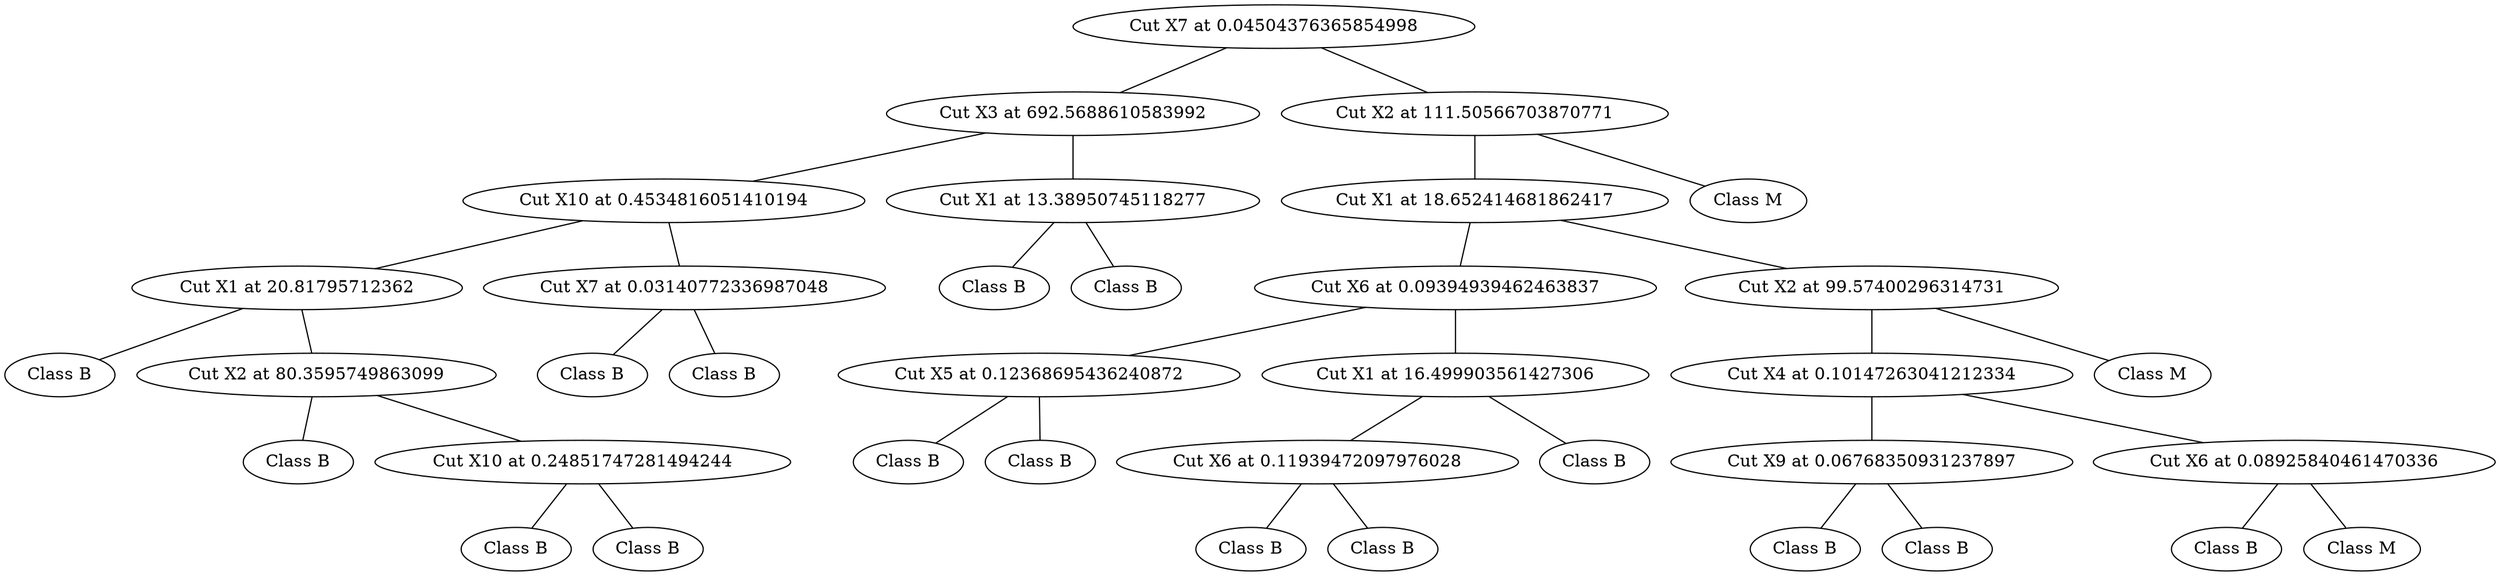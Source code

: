 // Decision Tree
graph {
	1 [label="Cut X7 at 0.04504376365854998"]
	2 [label="Cut X3 at 692.5688610583992"]
	4 [label="Cut X10 at 0.4534816051410194"]
	8 [label="Cut X1 at 20.81795712362"]
	16 [label="Class B"]
	17 [label="Cut X2 at 80.3595749863099"]
	34 [label="Class B"]
	35 [label="Cut X10 at 0.24851747281494244"]
	70 [label="Class B"]
	71 [label="Class B"]
	9 [label="Cut X7 at 0.03140772336987048"]
	18 [label="Class B"]
	19 [label="Class B"]
	5 [label="Cut X1 at 13.38950745118277"]
	10 [label="Class B"]
	11 [label="Class B"]
	3 [label="Cut X2 at 111.50566703870771"]
	6 [label="Cut X1 at 18.652414681862417"]
	12 [label="Cut X6 at 0.09394939462463837"]
	24 [label="Cut X5 at 0.12368695436240872"]
	48 [label="Class B"]
	49 [label="Class B"]
	25 [label="Cut X1 at 16.499903561427306"]
	50 [label="Cut X6 at 0.11939472097976028"]
	100 [label="Class B"]
	101 [label="Class B"]
	51 [label="Class B"]
	13 [label="Cut X2 at 99.57400296314731"]
	26 [label="Cut X4 at 0.10147263041212334"]
	52 [label="Cut X9 at 0.06768350931237897"]
	104 [label="Class B"]
	105 [label="Class B"]
	53 [label="Cut X6 at 0.08925840461470336"]
	106 [label="Class B"]
	107 [label="Class M"]
	27 [label="Class M"]
	7 [label="Class M"]
	1 -- 2
	1 -- 3
	2 -- 4
	2 -- 5
	4 -- 8
	4 -- 9
	8 -- 16
	8 -- 17
	17 -- 34
	17 -- 35
	35 -- 70
	35 -- 71
	9 -- 18
	9 -- 19
	5 -- 10
	5 -- 11
	3 -- 6
	3 -- 7
	6 -- 12
	6 -- 13
	12 -- 24
	12 -- 25
	24 -- 48
	24 -- 49
	25 -- 50
	25 -- 51
	50 -- 100
	50 -- 101
	13 -- 26
	13 -- 27
	26 -- 52
	26 -- 53
	52 -- 104
	52 -- 105
	53 -- 106
	53 -- 107
}
